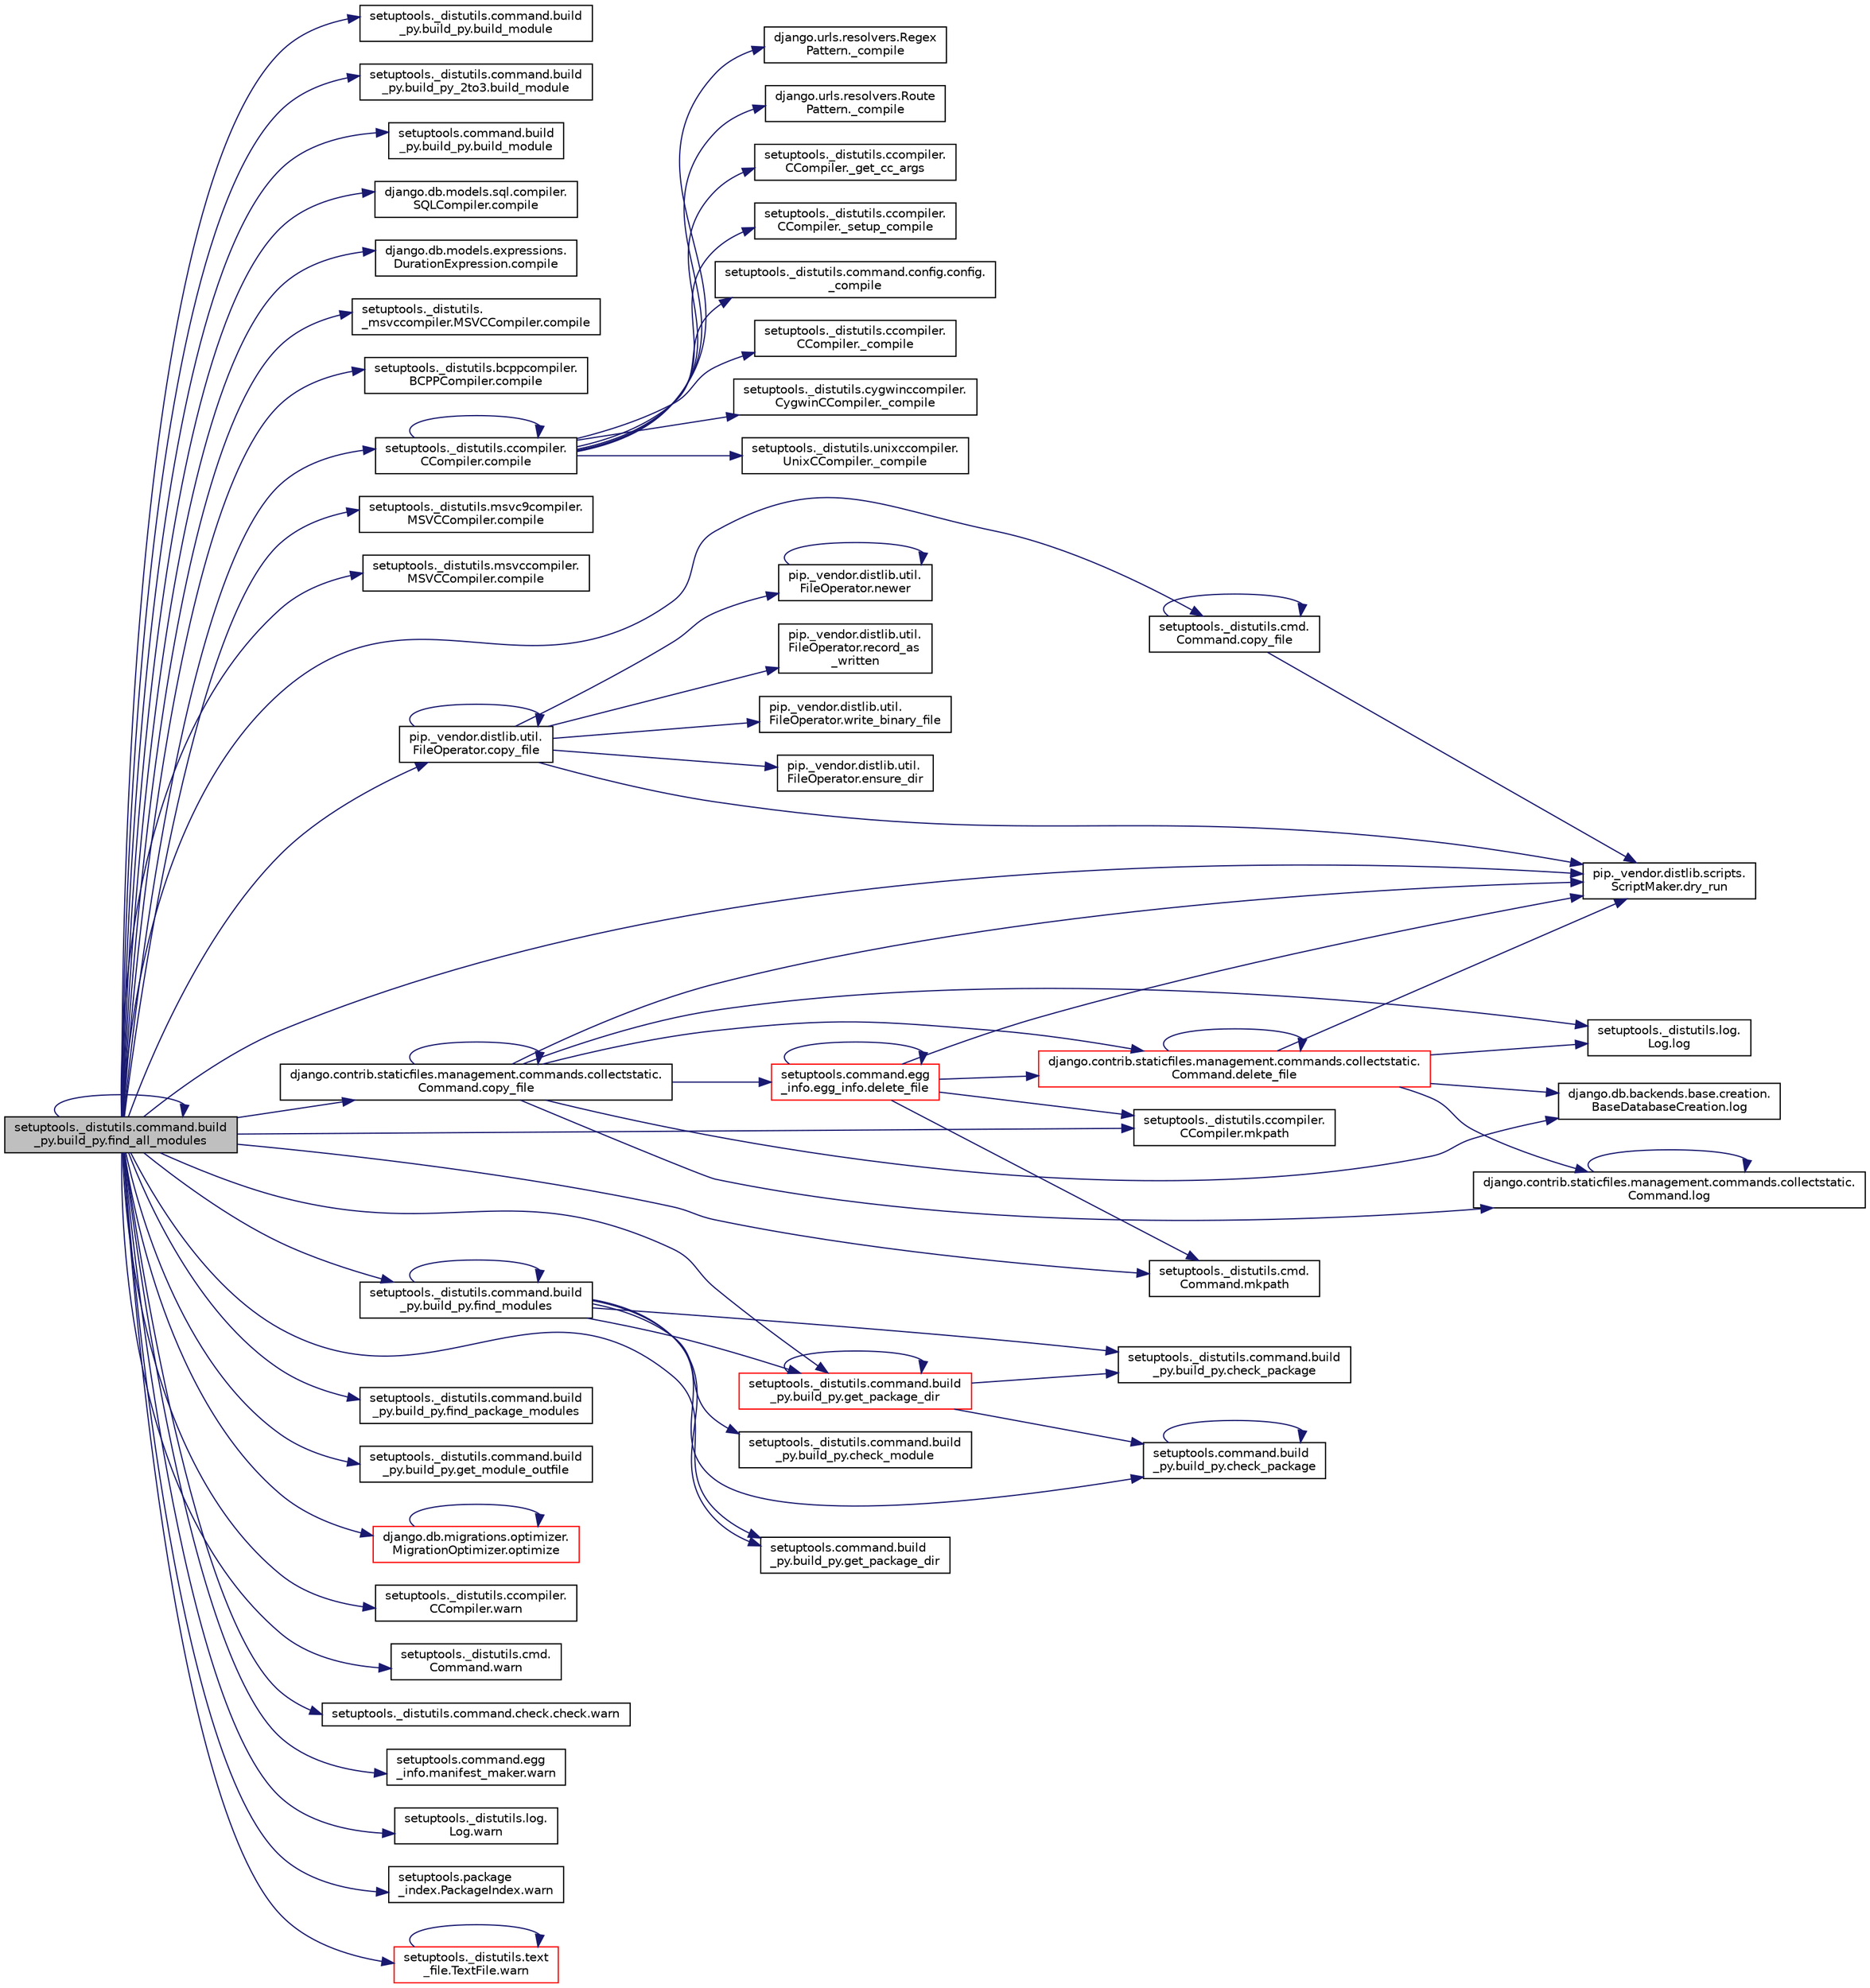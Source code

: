 digraph "setuptools._distutils.command.build_py.build_py.find_all_modules"
{
 // LATEX_PDF_SIZE
  edge [fontname="Helvetica",fontsize="10",labelfontname="Helvetica",labelfontsize="10"];
  node [fontname="Helvetica",fontsize="10",shape=record];
  rankdir="LR";
  Node1 [label="setuptools._distutils.command.build\l_py.build_py.find_all_modules",height=0.2,width=0.4,color="black", fillcolor="grey75", style="filled", fontcolor="black",tooltip=" "];
  Node1 -> Node2 [color="midnightblue",fontsize="10",style="solid",fontname="Helvetica"];
  Node2 [label="setuptools._distutils.command.build\l_py.build_py.build_module",height=0.2,width=0.4,color="black", fillcolor="white", style="filled",URL="$dd/d1f/classsetuptools_1_1__distutils_1_1command_1_1build__py_1_1build__py.html#a21332bcead6c11a9154c5b9bea6498a5",tooltip=" "];
  Node1 -> Node3 [color="midnightblue",fontsize="10",style="solid",fontname="Helvetica"];
  Node3 [label="setuptools._distutils.command.build\l_py.build_py_2to3.build_module",height=0.2,width=0.4,color="black", fillcolor="white", style="filled",URL="$df/d28/classsetuptools_1_1__distutils_1_1command_1_1build__py_1_1build__py__2to3.html#afa86f73d8f02bdb8637e82d097958dad",tooltip=" "];
  Node1 -> Node4 [color="midnightblue",fontsize="10",style="solid",fontname="Helvetica"];
  Node4 [label="setuptools.command.build\l_py.build_py.build_module",height=0.2,width=0.4,color="black", fillcolor="white", style="filled",URL="$d3/dd1/classsetuptools_1_1command_1_1build__py_1_1build__py.html#a14bbd6329de06c247a7934416d5a6ce9",tooltip=" "];
  Node1 -> Node5 [color="midnightblue",fontsize="10",style="solid",fontname="Helvetica"];
  Node5 [label="django.db.models.sql.compiler.\lSQLCompiler.compile",height=0.2,width=0.4,color="black", fillcolor="white", style="filled",URL="$df/de2/classdjango_1_1db_1_1models_1_1sql_1_1compiler_1_1_s_q_l_compiler.html#a32595f72b9ee93811a5aa0c62a0731bf",tooltip=" "];
  Node1 -> Node6 [color="midnightblue",fontsize="10",style="solid",fontname="Helvetica"];
  Node6 [label="django.db.models.expressions.\lDurationExpression.compile",height=0.2,width=0.4,color="black", fillcolor="white", style="filled",URL="$df/d03/classdjango_1_1db_1_1models_1_1expressions_1_1_duration_expression.html#af6c7640c2b1cafc6c47b3daaf8abc6d6",tooltip=" "];
  Node1 -> Node7 [color="midnightblue",fontsize="10",style="solid",fontname="Helvetica"];
  Node7 [label="setuptools._distutils.\l_msvccompiler.MSVCCompiler.compile",height=0.2,width=0.4,color="black", fillcolor="white", style="filled",URL="$db/da5/classsetuptools_1_1__distutils_1_1__msvccompiler_1_1_m_s_v_c_compiler.html#ac642fa6ac2fb8e00686189cecfff2ca6",tooltip=" "];
  Node1 -> Node8 [color="midnightblue",fontsize="10",style="solid",fontname="Helvetica"];
  Node8 [label="setuptools._distutils.bcppcompiler.\lBCPPCompiler.compile",height=0.2,width=0.4,color="black", fillcolor="white", style="filled",URL="$db/d1b/classsetuptools_1_1__distutils_1_1bcppcompiler_1_1_b_c_p_p_compiler.html#a0bcc35ed8d94b790b4080b431aa900f6",tooltip=" "];
  Node1 -> Node9 [color="midnightblue",fontsize="10",style="solid",fontname="Helvetica"];
  Node9 [label="setuptools._distutils.ccompiler.\lCCompiler.compile",height=0.2,width=0.4,color="black", fillcolor="white", style="filled",URL="$d0/daa/classsetuptools_1_1__distutils_1_1ccompiler_1_1_c_compiler.html#a7833583eb8aad3b9be525a98b9293fa5",tooltip=" "];
  Node9 -> Node10 [color="midnightblue",fontsize="10",style="solid",fontname="Helvetica"];
  Node10 [label="setuptools._distutils.command.config.config.\l_compile",height=0.2,width=0.4,color="black", fillcolor="white", style="filled",URL="$d2/d18/classsetuptools_1_1__distutils_1_1command_1_1config_1_1config.html#a36c863388689da3d8ea8efe45d286aca",tooltip=" "];
  Node9 -> Node11 [color="midnightblue",fontsize="10",style="solid",fontname="Helvetica"];
  Node11 [label="setuptools._distutils.ccompiler.\lCCompiler._compile",height=0.2,width=0.4,color="black", fillcolor="white", style="filled",URL="$d0/daa/classsetuptools_1_1__distutils_1_1ccompiler_1_1_c_compiler.html#a117513eeacbcffd553c0b688a5eeae34",tooltip=" "];
  Node9 -> Node12 [color="midnightblue",fontsize="10",style="solid",fontname="Helvetica"];
  Node12 [label="setuptools._distutils.cygwinccompiler.\lCygwinCCompiler._compile",height=0.2,width=0.4,color="black", fillcolor="white", style="filled",URL="$d5/d19/classsetuptools_1_1__distutils_1_1cygwinccompiler_1_1_cygwin_c_compiler.html#ae7f918242d4512f70410d228bbfc5758",tooltip=" "];
  Node9 -> Node13 [color="midnightblue",fontsize="10",style="solid",fontname="Helvetica"];
  Node13 [label="setuptools._distutils.unixccompiler.\lUnixCCompiler._compile",height=0.2,width=0.4,color="black", fillcolor="white", style="filled",URL="$d5/da2/classsetuptools_1_1__distutils_1_1unixccompiler_1_1_unix_c_compiler.html#addeefa825fbf9dfef5669cb3ac77af97",tooltip=" "];
  Node9 -> Node14 [color="midnightblue",fontsize="10",style="solid",fontname="Helvetica"];
  Node14 [label="django.urls.resolvers.Regex\lPattern._compile",height=0.2,width=0.4,color="black", fillcolor="white", style="filled",URL="$de/dca/classdjango_1_1urls_1_1resolvers_1_1_regex_pattern.html#afe4744cc57b32ca688c90ee538b6f392",tooltip=" "];
  Node9 -> Node15 [color="midnightblue",fontsize="10",style="solid",fontname="Helvetica"];
  Node15 [label="django.urls.resolvers.Route\lPattern._compile",height=0.2,width=0.4,color="black", fillcolor="white", style="filled",URL="$db/d58/classdjango_1_1urls_1_1resolvers_1_1_route_pattern.html#a23200c7926ec6d89793597e8257567eb",tooltip=" "];
  Node9 -> Node16 [color="midnightblue",fontsize="10",style="solid",fontname="Helvetica"];
  Node16 [label="setuptools._distutils.ccompiler.\lCCompiler._get_cc_args",height=0.2,width=0.4,color="black", fillcolor="white", style="filled",URL="$d0/daa/classsetuptools_1_1__distutils_1_1ccompiler_1_1_c_compiler.html#a6da1d7b55553f0c4c84f9323af0798cf",tooltip=" "];
  Node9 -> Node17 [color="midnightblue",fontsize="10",style="solid",fontname="Helvetica"];
  Node17 [label="setuptools._distutils.ccompiler.\lCCompiler._setup_compile",height=0.2,width=0.4,color="black", fillcolor="white", style="filled",URL="$d0/daa/classsetuptools_1_1__distutils_1_1ccompiler_1_1_c_compiler.html#a598994ee15273fe9e868797cf66389d8",tooltip=" "];
  Node9 -> Node9 [color="midnightblue",fontsize="10",style="solid",fontname="Helvetica"];
  Node1 -> Node18 [color="midnightblue",fontsize="10",style="solid",fontname="Helvetica"];
  Node18 [label="setuptools._distutils.msvc9compiler.\lMSVCCompiler.compile",height=0.2,width=0.4,color="black", fillcolor="white", style="filled",URL="$d3/d66/classsetuptools_1_1__distutils_1_1msvc9compiler_1_1_m_s_v_c_compiler.html#a8ed1af33b4f9e03527e5a4d1aeb0f0a6",tooltip=" "];
  Node1 -> Node19 [color="midnightblue",fontsize="10",style="solid",fontname="Helvetica"];
  Node19 [label="setuptools._distutils.msvccompiler.\lMSVCCompiler.compile",height=0.2,width=0.4,color="black", fillcolor="white", style="filled",URL="$d3/d17/classsetuptools_1_1__distutils_1_1msvccompiler_1_1_m_s_v_c_compiler.html#ab6f87459d24ece924175a9f45637d315",tooltip=" "];
  Node1 -> Node20 [color="midnightblue",fontsize="10",style="solid",fontname="Helvetica"];
  Node20 [label="pip._vendor.distlib.util.\lFileOperator.copy_file",height=0.2,width=0.4,color="black", fillcolor="white", style="filled",URL="$d9/db3/classpip_1_1__vendor_1_1distlib_1_1util_1_1_file_operator.html#ab6f5d025c2a11b3d3bb919fbeccef9bf",tooltip=" "];
  Node20 -> Node20 [color="midnightblue",fontsize="10",style="solid",fontname="Helvetica"];
  Node20 -> Node21 [color="midnightblue",fontsize="10",style="solid",fontname="Helvetica"];
  Node21 [label="pip._vendor.distlib.scripts.\lScriptMaker.dry_run",height=0.2,width=0.4,color="black", fillcolor="white", style="filled",URL="$de/dcc/classpip_1_1__vendor_1_1distlib_1_1scripts_1_1_script_maker.html#ab788624a4b1688e66c95f02b42674a4f",tooltip=" "];
  Node20 -> Node22 [color="midnightblue",fontsize="10",style="solid",fontname="Helvetica"];
  Node22 [label="pip._vendor.distlib.util.\lFileOperator.ensure_dir",height=0.2,width=0.4,color="black", fillcolor="white", style="filled",URL="$d9/db3/classpip_1_1__vendor_1_1distlib_1_1util_1_1_file_operator.html#a8120aac76979a816cab95f1590e5c4f3",tooltip=" "];
  Node20 -> Node23 [color="midnightblue",fontsize="10",style="solid",fontname="Helvetica"];
  Node23 [label="pip._vendor.distlib.util.\lFileOperator.newer",height=0.2,width=0.4,color="black", fillcolor="white", style="filled",URL="$d9/db3/classpip_1_1__vendor_1_1distlib_1_1util_1_1_file_operator.html#ac18845caf1450573b6a89cda6982db17",tooltip=" "];
  Node23 -> Node23 [color="midnightblue",fontsize="10",style="solid",fontname="Helvetica"];
  Node20 -> Node24 [color="midnightblue",fontsize="10",style="solid",fontname="Helvetica"];
  Node24 [label="pip._vendor.distlib.util.\lFileOperator.record_as\l_written",height=0.2,width=0.4,color="black", fillcolor="white", style="filled",URL="$d9/db3/classpip_1_1__vendor_1_1distlib_1_1util_1_1_file_operator.html#a90b884b39270a7e8f4dd5194ad2c103c",tooltip=" "];
  Node20 -> Node25 [color="midnightblue",fontsize="10",style="solid",fontname="Helvetica"];
  Node25 [label="pip._vendor.distlib.util.\lFileOperator.write_binary_file",height=0.2,width=0.4,color="black", fillcolor="white", style="filled",URL="$d9/db3/classpip_1_1__vendor_1_1distlib_1_1util_1_1_file_operator.html#a51dd5e88311a499a63552fa0d1f0e3f1",tooltip=" "];
  Node1 -> Node26 [color="midnightblue",fontsize="10",style="solid",fontname="Helvetica"];
  Node26 [label="setuptools._distutils.cmd.\lCommand.copy_file",height=0.2,width=0.4,color="black", fillcolor="white", style="filled",URL="$dd/df5/classsetuptools_1_1__distutils_1_1cmd_1_1_command.html#a51294ab9ee41bd60e21b6818ab1d0697",tooltip=" "];
  Node26 -> Node26 [color="midnightblue",fontsize="10",style="solid",fontname="Helvetica"];
  Node26 -> Node21 [color="midnightblue",fontsize="10",style="solid",fontname="Helvetica"];
  Node1 -> Node27 [color="midnightblue",fontsize="10",style="solid",fontname="Helvetica"];
  Node27 [label="django.contrib.staticfiles.management.commands.collectstatic.\lCommand.copy_file",height=0.2,width=0.4,color="black", fillcolor="white", style="filled",URL="$d8/df6/classdjango_1_1contrib_1_1staticfiles_1_1management_1_1commands_1_1collectstatic_1_1_command.html#af5ad19aef3a92f60667e164ded9e7f36",tooltip=" "];
  Node27 -> Node27 [color="midnightblue",fontsize="10",style="solid",fontname="Helvetica"];
  Node27 -> Node28 [color="midnightblue",fontsize="10",style="solid",fontname="Helvetica"];
  Node28 [label="setuptools.command.egg\l_info.egg_info.delete_file",height=0.2,width=0.4,color="red", fillcolor="white", style="filled",URL="$d4/dd5/classsetuptools_1_1command_1_1egg__info_1_1egg__info.html#a6fa3267879d13f06600d4d1e42c26068",tooltip=" "];
  Node28 -> Node28 [color="midnightblue",fontsize="10",style="solid",fontname="Helvetica"];
  Node28 -> Node29 [color="midnightblue",fontsize="10",style="solid",fontname="Helvetica"];
  Node29 [label="django.contrib.staticfiles.management.commands.collectstatic.\lCommand.delete_file",height=0.2,width=0.4,color="red", fillcolor="white", style="filled",URL="$d8/df6/classdjango_1_1contrib_1_1staticfiles_1_1management_1_1commands_1_1collectstatic_1_1_command.html#af3b9441bd07cc263b9ffe432ee7edcf3",tooltip=" "];
  Node29 -> Node29 [color="midnightblue",fontsize="10",style="solid",fontname="Helvetica"];
  Node29 -> Node21 [color="midnightblue",fontsize="10",style="solid",fontname="Helvetica"];
  Node29 -> Node41 [color="midnightblue",fontsize="10",style="solid",fontname="Helvetica"];
  Node41 [label="django.db.backends.base.creation.\lBaseDatabaseCreation.log",height=0.2,width=0.4,color="black", fillcolor="white", style="filled",URL="$de/d41/classdjango_1_1db_1_1backends_1_1base_1_1creation_1_1_base_database_creation.html#ac2cef781528967a343c7062bb888f738",tooltip=" "];
  Node29 -> Node42 [color="midnightblue",fontsize="10",style="solid",fontname="Helvetica"];
  Node42 [label="django.contrib.staticfiles.management.commands.collectstatic.\lCommand.log",height=0.2,width=0.4,color="black", fillcolor="white", style="filled",URL="$d8/df6/classdjango_1_1contrib_1_1staticfiles_1_1management_1_1commands_1_1collectstatic_1_1_command.html#a68fe3d510190ff090e80dd7c441f8231",tooltip=" "];
  Node42 -> Node42 [color="midnightblue",fontsize="10",style="solid",fontname="Helvetica"];
  Node29 -> Node43 [color="midnightblue",fontsize="10",style="solid",fontname="Helvetica"];
  Node43 [label="setuptools._distutils.log.\lLog.log",height=0.2,width=0.4,color="black", fillcolor="white", style="filled",URL="$d8/d63/classsetuptools_1_1__distutils_1_1log_1_1_log.html#a7aa578dfa48595e2cda9d730c4087317",tooltip=" "];
  Node28 -> Node21 [color="midnightblue",fontsize="10",style="solid",fontname="Helvetica"];
  Node28 -> Node108 [color="midnightblue",fontsize="10",style="solid",fontname="Helvetica"];
  Node108 [label="setuptools._distutils.ccompiler.\lCCompiler.mkpath",height=0.2,width=0.4,color="black", fillcolor="white", style="filled",URL="$d0/daa/classsetuptools_1_1__distutils_1_1ccompiler_1_1_c_compiler.html#ab410541aef9ab8805ec1ac1632d55186",tooltip=" "];
  Node28 -> Node109 [color="midnightblue",fontsize="10",style="solid",fontname="Helvetica"];
  Node109 [label="setuptools._distutils.cmd.\lCommand.mkpath",height=0.2,width=0.4,color="black", fillcolor="white", style="filled",URL="$dd/df5/classsetuptools_1_1__distutils_1_1cmd_1_1_command.html#af04c690e046e6c5c8d64fbc7f889fc4e",tooltip=" "];
  Node27 -> Node29 [color="midnightblue",fontsize="10",style="solid",fontname="Helvetica"];
  Node27 -> Node21 [color="midnightblue",fontsize="10",style="solid",fontname="Helvetica"];
  Node27 -> Node41 [color="midnightblue",fontsize="10",style="solid",fontname="Helvetica"];
  Node27 -> Node42 [color="midnightblue",fontsize="10",style="solid",fontname="Helvetica"];
  Node27 -> Node43 [color="midnightblue",fontsize="10",style="solid",fontname="Helvetica"];
  Node1 -> Node21 [color="midnightblue",fontsize="10",style="solid",fontname="Helvetica"];
  Node1 -> Node1 [color="midnightblue",fontsize="10",style="solid",fontname="Helvetica"];
  Node1 -> Node110 [color="midnightblue",fontsize="10",style="solid",fontname="Helvetica"];
  Node110 [label="setuptools._distutils.command.build\l_py.build_py.find_modules",height=0.2,width=0.4,color="black", fillcolor="white", style="filled",URL="$dd/d1f/classsetuptools_1_1__distutils_1_1command_1_1build__py_1_1build__py.html#aee8e63f33ecb396c42d4b130c05f29e1",tooltip=" "];
  Node110 -> Node111 [color="midnightblue",fontsize="10",style="solid",fontname="Helvetica"];
  Node111 [label="setuptools._distutils.command.build\l_py.build_py.check_module",height=0.2,width=0.4,color="black", fillcolor="white", style="filled",URL="$dd/d1f/classsetuptools_1_1__distutils_1_1command_1_1build__py_1_1build__py.html#afe30dc9e33d58042d0260b8caeee590e",tooltip=" "];
  Node110 -> Node112 [color="midnightblue",fontsize="10",style="solid",fontname="Helvetica"];
  Node112 [label="setuptools._distutils.command.build\l_py.build_py.check_package",height=0.2,width=0.4,color="black", fillcolor="white", style="filled",URL="$dd/d1f/classsetuptools_1_1__distutils_1_1command_1_1build__py_1_1build__py.html#ae2f6c1e5373e79dba928af21757c5140",tooltip=" "];
  Node110 -> Node113 [color="midnightblue",fontsize="10",style="solid",fontname="Helvetica"];
  Node113 [label="setuptools.command.build\l_py.build_py.check_package",height=0.2,width=0.4,color="black", fillcolor="white", style="filled",URL="$d3/dd1/classsetuptools_1_1command_1_1build__py_1_1build__py.html#a413157c1d6b7d6a686b410c801a4863f",tooltip=" "];
  Node113 -> Node113 [color="midnightblue",fontsize="10",style="solid",fontname="Helvetica"];
  Node110 -> Node110 [color="midnightblue",fontsize="10",style="solid",fontname="Helvetica"];
  Node110 -> Node114 [color="midnightblue",fontsize="10",style="solid",fontname="Helvetica"];
  Node114 [label="setuptools._distutils.command.build\l_py.build_py.get_package_dir",height=0.2,width=0.4,color="red", fillcolor="white", style="filled",URL="$dd/d1f/classsetuptools_1_1__distutils_1_1command_1_1build__py_1_1build__py.html#a010d6bf7b56b8e6d8abb4d645dbe57a9",tooltip=" "];
  Node114 -> Node112 [color="midnightblue",fontsize="10",style="solid",fontname="Helvetica"];
  Node114 -> Node113 [color="midnightblue",fontsize="10",style="solid",fontname="Helvetica"];
  Node114 -> Node114 [color="midnightblue",fontsize="10",style="solid",fontname="Helvetica"];
  Node110 -> Node125 [color="midnightblue",fontsize="10",style="solid",fontname="Helvetica"];
  Node125 [label="setuptools.command.build\l_py.build_py.get_package_dir",height=0.2,width=0.4,color="black", fillcolor="white", style="filled",URL="$d3/dd1/classsetuptools_1_1command_1_1build__py_1_1build__py.html#a4ecdae078542d60a4132c9a8fcbd3349",tooltip=" "];
  Node1 -> Node126 [color="midnightblue",fontsize="10",style="solid",fontname="Helvetica"];
  Node126 [label="setuptools._distutils.command.build\l_py.build_py.find_package_modules",height=0.2,width=0.4,color="black", fillcolor="white", style="filled",URL="$dd/d1f/classsetuptools_1_1__distutils_1_1command_1_1build__py_1_1build__py.html#a30053de0b378122147137c03cbd38e48",tooltip=" "];
  Node1 -> Node127 [color="midnightblue",fontsize="10",style="solid",fontname="Helvetica"];
  Node127 [label="setuptools._distutils.command.build\l_py.build_py.get_module_outfile",height=0.2,width=0.4,color="black", fillcolor="white", style="filled",URL="$dd/d1f/classsetuptools_1_1__distutils_1_1command_1_1build__py_1_1build__py.html#ac4cc220d5f14e45e4b566ac25c275aa9",tooltip=" "];
  Node1 -> Node114 [color="midnightblue",fontsize="10",style="solid",fontname="Helvetica"];
  Node1 -> Node125 [color="midnightblue",fontsize="10",style="solid",fontname="Helvetica"];
  Node1 -> Node108 [color="midnightblue",fontsize="10",style="solid",fontname="Helvetica"];
  Node1 -> Node109 [color="midnightblue",fontsize="10",style="solid",fontname="Helvetica"];
  Node1 -> Node128 [color="midnightblue",fontsize="10",style="solid",fontname="Helvetica"];
  Node128 [label="django.db.migrations.optimizer.\lMigrationOptimizer.optimize",height=0.2,width=0.4,color="red", fillcolor="white", style="filled",URL="$da/d33/classdjango_1_1db_1_1migrations_1_1optimizer_1_1_migration_optimizer.html#a9a19ed4669927c018a19285834fa80cd",tooltip=" "];
  Node128 -> Node128 [color="midnightblue",fontsize="10",style="solid",fontname="Helvetica"];
  Node1 -> Node130 [color="midnightblue",fontsize="10",style="solid",fontname="Helvetica"];
  Node130 [label="setuptools._distutils.ccompiler.\lCCompiler.warn",height=0.2,width=0.4,color="black", fillcolor="white", style="filled",URL="$d0/daa/classsetuptools_1_1__distutils_1_1ccompiler_1_1_c_compiler.html#a05053eb5be68cf2f96df1c6e7acf29ff",tooltip=" "];
  Node1 -> Node131 [color="midnightblue",fontsize="10",style="solid",fontname="Helvetica"];
  Node131 [label="setuptools._distutils.cmd.\lCommand.warn",height=0.2,width=0.4,color="black", fillcolor="white", style="filled",URL="$dd/df5/classsetuptools_1_1__distutils_1_1cmd_1_1_command.html#a6ebd8c0c6b84226dbf999232ac4a33a4",tooltip=" "];
  Node1 -> Node132 [color="midnightblue",fontsize="10",style="solid",fontname="Helvetica"];
  Node132 [label="setuptools._distutils.command.check.check.warn",height=0.2,width=0.4,color="black", fillcolor="white", style="filled",URL="$de/dea/classsetuptools_1_1__distutils_1_1command_1_1check_1_1check.html#a459238fa6e004dd27eb3bfb9979e384e",tooltip=" "];
  Node1 -> Node133 [color="midnightblue",fontsize="10",style="solid",fontname="Helvetica"];
  Node133 [label="setuptools.command.egg\l_info.manifest_maker.warn",height=0.2,width=0.4,color="black", fillcolor="white", style="filled",URL="$df/d4c/classsetuptools_1_1command_1_1egg__info_1_1manifest__maker.html#a6d4e84dac2e0fa3473f8b9cfa9e942ed",tooltip=" "];
  Node1 -> Node134 [color="midnightblue",fontsize="10",style="solid",fontname="Helvetica"];
  Node134 [label="setuptools._distutils.log.\lLog.warn",height=0.2,width=0.4,color="black", fillcolor="white", style="filled",URL="$d8/d63/classsetuptools_1_1__distutils_1_1log_1_1_log.html#a182e5bb04f311589180e3ba758fa86f6",tooltip=" "];
  Node1 -> Node135 [color="midnightblue",fontsize="10",style="solid",fontname="Helvetica"];
  Node135 [label="setuptools.package\l_index.PackageIndex.warn",height=0.2,width=0.4,color="black", fillcolor="white", style="filled",URL="$d4/dea/classsetuptools_1_1package__index_1_1_package_index.html#a7d346bc4f928415e4f256ced7684f02a",tooltip=" "];
  Node1 -> Node136 [color="midnightblue",fontsize="10",style="solid",fontname="Helvetica"];
  Node136 [label="setuptools._distutils.text\l_file.TextFile.warn",height=0.2,width=0.4,color="red", fillcolor="white", style="filled",URL="$da/d41/classsetuptools_1_1__distutils_1_1text__file_1_1_text_file.html#ad1e288f07d9181231045ac5e7e0ae842",tooltip=" "];
  Node136 -> Node136 [color="midnightblue",fontsize="10",style="solid",fontname="Helvetica"];
}
